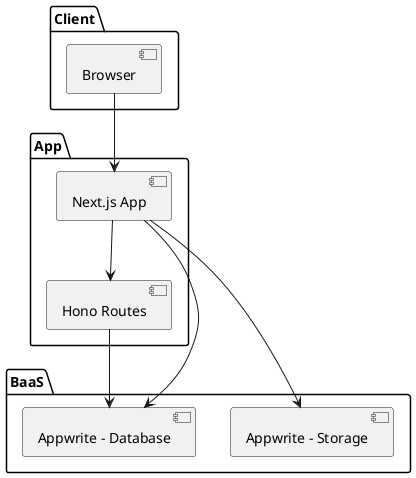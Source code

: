 @startuml
package "Client" {
  [Browser]
}
package "App" {
  [Next.js App]
  [Hono Routes]
}
package "BaaS" {
  [Appwrite - Database]
  [Appwrite - Storage]
}

Browser --> "Next.js App"
"Next.js App" --> "Hono Routes"
"Hono Routes" --> "Appwrite - Database"
"Next.js App" --> "Appwrite - Database"
"Next.js App" --> "Appwrite - Storage"
@enduml
